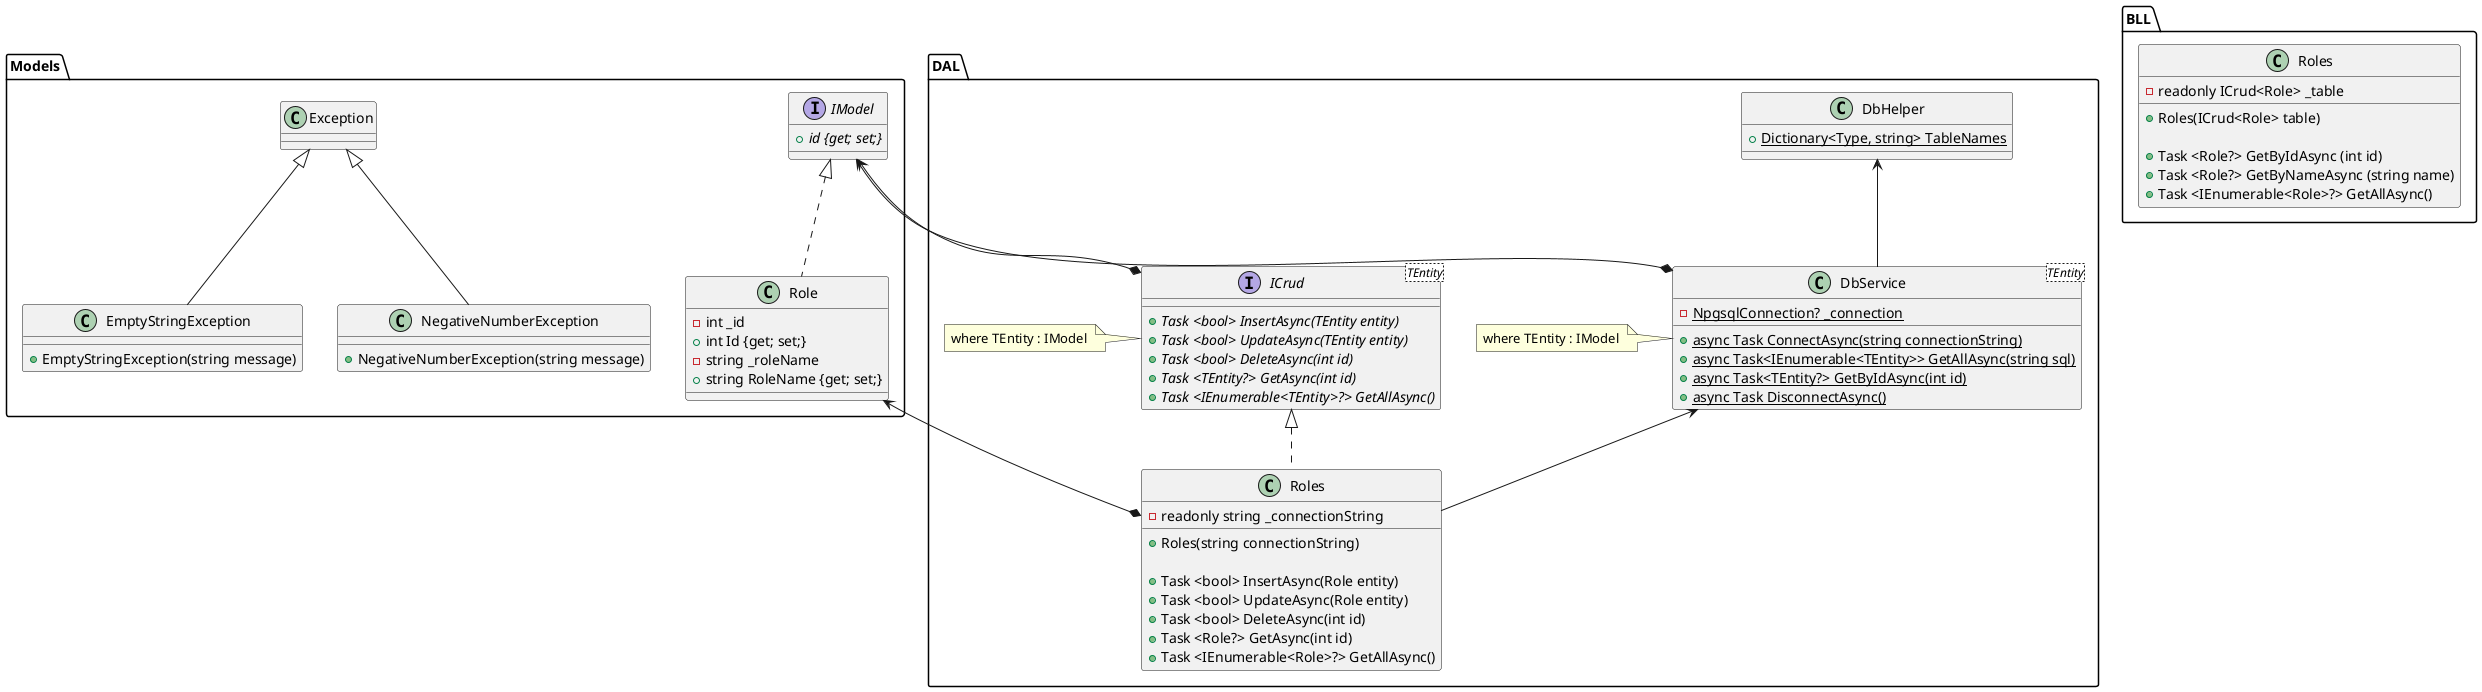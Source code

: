 ﻿@startuml

package Models {
    Exception <|-- NegativeNumberException
    class NegativeNumberException {
        + NegativeNumberException(string message)
    }
    
    Exception <|-- EmptyStringException
    class EmptyStringException {
        + EmptyStringException(string message)
    }
    
    interface IModel {
        + {abstract} id {get; set;}
    }
    
    IModel <|.. Role
    class Role {
        - int _id
        + int Id {get; set;}
        - string _roleName
        + string RoleName {get; set;}
    }
}

package DAL {
    class DbHelper {
        + {static} Dictionary<Type, string> TableNames
    }
    
    IModel <--* DbService 
    DbHelper <-- DbService 
    class DbService<TEntity> {
        - {static} NpgsqlConnection? _connection
        + {static} async Task ConnectAsync(string connectionString)
        + {static} async Task<IEnumerable<TEntity>> GetAllAsync(string sql)
        + {static} async Task<TEntity?> GetByIdAsync(int id)
        + {static} async Task DisconnectAsync()
    }
    note left
        where TEntity : IModel 
    end note
    
    IModel <--* ICrud
    interface ICrud<TEntity> { 
         + {abstract} Task <bool> InsertAsync(TEntity entity)
         + {abstract} Task <bool> UpdateAsync(TEntity entity)
         + {abstract} Task <bool> DeleteAsync(int id)
         + {abstract} Task <TEntity?> GetAsync(int id)
         + {abstract} Task <IEnumerable<TEntity>?> GetAllAsync()
    }
    note left
        where TEntity : IModel 
    end note
    
    ICrud <|.. Roles
    DbService <-- Roles
    Role <--* Roles
    class Roles {
        - readonly string _connectionString
        
        + Roles(string connectionString)
        
        + Task <bool> InsertAsync(Role entity)
        + Task <bool> UpdateAsync(Role entity)
        + Task <bool> DeleteAsync(int id)
        + Task <Role?> GetAsync(int id)
        + Task <IEnumerable<Role>?> GetAllAsync()
    } 
}

package BLL {
    class Roles {
        - readonly ICrud<Role> _table
        
        + Roles(ICrud<Role> table)
        
        + Task <Role?> GetByIdAsync (int id)
        + Task <Role?> GetByNameAsync (string name)
        + Task <IEnumerable<Role>?> GetAllAsync()
    } 
}

@enduml